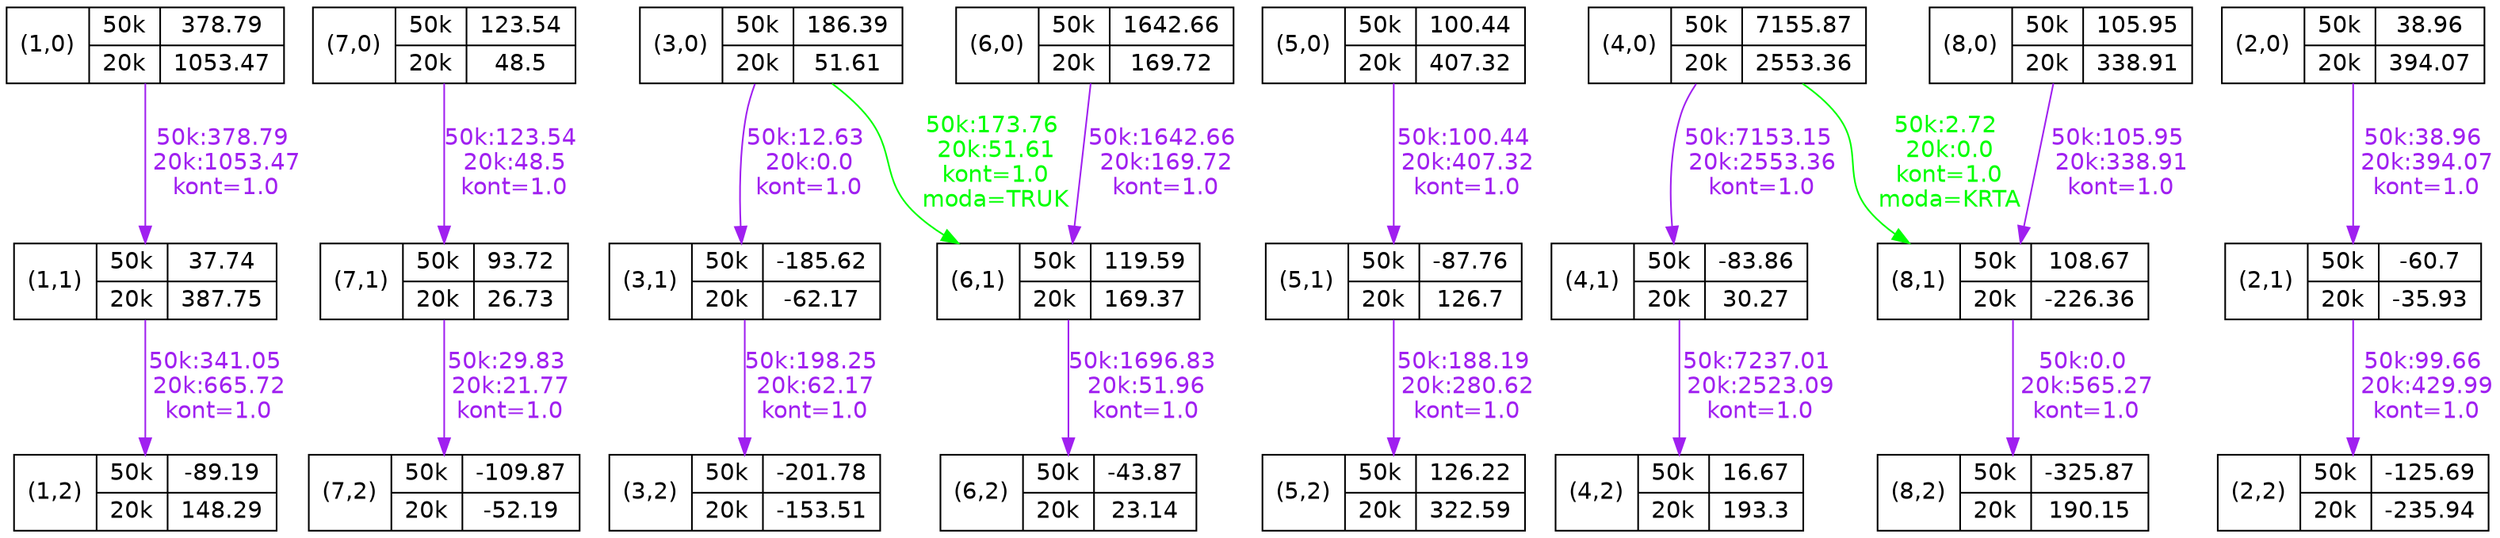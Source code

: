 digraph complete {
    node [shape=record];    "(1,2)" [label="(1,2)
 | {50k|20k} |{{-89.19} | {148.29}}"] [fontname="Helvetica"] [pos="1,2!"];
    "(7,0)" [label="(7,0)
| {50k|20k} |{{123.54} | {48.5}}"] [fontname="Helvetica"] [pos="7,0!"];
    "(3,0)" [label="(3,0)
| {50k|20k} |{{186.39} | {51.61}}"] [fontname="Helvetica"] [pos="3,0!"];
    "(3,2)" [label="(3,2)
 | {50k|20k} |{{-201.78} | {-153.51}}"] [fontname="Helvetica"] [pos="3,2!"];
    "(7,1)" [label="(7,1)
 | {50k|20k} |{{93.72} | {26.73}}"] [fontname="Helvetica"] [pos="7,1!"];
    "(6,0)" [label="(6,0)
| {50k|20k} |{{1642.66} | {169.72}}"] [fontname="Helvetica"] [pos="6,0!"];
    "(1,0)" [label="(1,0)
| {50k|20k} |{{378.79} | {1053.47}}"] [fontname="Helvetica"] [pos="1,0!"];
    "(5,0)" [label="(5,0)
| {50k|20k} |{{100.44} | {407.32}}"] [fontname="Helvetica"] [pos="5,0!"];
    "(5,1)" [label="(5,1)
 | {50k|20k} |{{-87.76} | {126.7}}"] [fontname="Helvetica"] [pos="5,1!"];
    "(4,1)" [label="(4,1)
 | {50k|20k} |{{-83.86} | {30.27}}"] [fontname="Helvetica"] [pos="4,1!"];
    "(2,2)" [label="(2,2)
 | {50k|20k} |{{-125.69} | {-235.94}}"] [fontname="Helvetica"] [pos="2,2!"];
    "(3,1)" [label="(3,1)
 | {50k|20k} |{{-185.62} | {-62.17}}"] [fontname="Helvetica"] [pos="3,1!"];
    "(8,2)" [label="(8,2)
 | {50k|20k} |{{-325.87} | {190.15}}"] [fontname="Helvetica"] [pos="8,2!"];
    "(7,2)" [label="(7,2)
 | {50k|20k} |{{-109.87} | {-52.19}}"] [fontname="Helvetica"] [pos="7,2!"];
    "(8,0)" [label="(8,0)
| {50k|20k} |{{105.95} | {338.91}}"] [fontname="Helvetica"] [pos="8,0!"];
    "(4,0)" [label="(4,0)
| {50k|20k} |{{7155.87} | {2553.36}}"] [fontname="Helvetica"] [pos="4,0!"];
    "(6,2)" [label="(6,2)
 | {50k|20k} |{{-43.87} | {23.14}}"] [fontname="Helvetica"] [pos="6,2!"];
    "(6,1)" [label="(6,1)
 | {50k|20k} |{{119.59} | {169.37}}"] [fontname="Helvetica"] [pos="6,1!"];
    "(1,1)" [label="(1,1)
 | {50k|20k} |{{37.74} | {387.75}}"] [fontname="Helvetica"] [pos="1,1!"];
    "(4,2)" [label="(4,2)
 | {50k|20k} |{{16.67} | {193.3}}"] [fontname="Helvetica"] [pos="4,2!"];
    "(2,1)" [label="(2,1)
 | {50k|20k} |{{-60.7} | {-35.93}}"] [fontname="Helvetica"] [pos="2,1!"];
    "(5,2)" [label="(5,2)
 | {50k|20k} |{{126.22} | {322.59}}"] [fontname="Helvetica"] [pos="5,2!"];
    "(2,0)" [label="(2,0)
| {50k|20k} |{{38.96} | {394.07}}"] [fontname="Helvetica"] [pos="2,0!"];
    "(8,1)" [label="(8,1)
 | {50k|20k} |{{108.67} | {-226.36}}"] [fontname="Helvetica"] [pos="8,1!"];
    "(7,0)" -> "(7,1)" [label="50k:123.54
 20k:48.5
 kont=1.0"] [fontcolor=purple] [color=purple] [fontname="Helvetica"] [nojust=true];
    "(3,0)" -> "(6,1)" [label="50k:173.76
 20k:51.61
 kont=1.0
 moda=TRUK"] [fontcolor=green] [color=green] [fontname="Helvetica"] [nojust=true];
    "(3,0)" -> "(3,1)" [label="50k:12.63
 20k:0.0
 kont=1.0"] [fontcolor=purple] [color=purple] [fontname="Helvetica"] [nojust=true];
    "(7,1)" -> "(7,2)" [label="50k:29.83
 20k:21.77
 kont=1.0"] [fontcolor=purple] [color=purple] [fontname="Helvetica"] [nojust=true];
    "(6,0)" -> "(6,1)" [label="50k:1642.66
 20k:169.72
 kont=1.0"] [fontcolor=purple] [color=purple] [fontname="Helvetica"] [nojust=true];
    "(1,0)" -> "(1,1)" [label="50k:378.79
 20k:1053.47
 kont=1.0"] [fontcolor=purple] [color=purple] [fontname="Helvetica"] [nojust=true];
    "(5,0)" -> "(5,1)" [label="50k:100.44
 20k:407.32
 kont=1.0"] [fontcolor=purple] [color=purple] [fontname="Helvetica"] [nojust=true];
    "(5,1)" -> "(5,2)" [label="50k:188.19
 20k:280.62
 kont=1.0"] [fontcolor=purple] [color=purple] [fontname="Helvetica"] [nojust=true];
    "(4,1)" -> "(4,2)" [label="50k:7237.01
 20k:2523.09
 kont=1.0"] [fontcolor=purple] [color=purple] [fontname="Helvetica"] [nojust=true];
    "(3,1)" -> "(3,2)" [label="50k:198.25
 20k:62.17
 kont=1.0"] [fontcolor=purple] [color=purple] [fontname="Helvetica"] [nojust=true];
    "(8,0)" -> "(8,1)" [label="50k:105.95
 20k:338.91
 kont=1.0"] [fontcolor=purple] [color=purple] [fontname="Helvetica"] [nojust=true];
    "(4,0)" -> "(4,1)" [label="50k:7153.15
 20k:2553.36
 kont=1.0"] [fontcolor=purple] [color=purple] [fontname="Helvetica"] [nojust=true];
    "(4,0)" -> "(8,1)" [label="50k:2.72
 20k:0.0
 kont=1.0
 moda=KRTA"] [fontcolor=green] [color=green] [fontname="Helvetica"] [nojust=true];
    "(6,1)" -> "(6,2)" [label="50k:1696.83
 20k:51.96
 kont=1.0"] [fontcolor=purple] [color=purple] [fontname="Helvetica"] [nojust=true];
    "(1,1)" -> "(1,2)" [label="50k:341.05
 20k:665.72
 kont=1.0"] [fontcolor=purple] [color=purple] [fontname="Helvetica"] [nojust=true];
    "(2,1)" -> "(2,2)" [label="50k:99.66
 20k:429.99
 kont=1.0"] [fontcolor=purple] [color=purple] [fontname="Helvetica"] [nojust=true];
    "(2,0)" -> "(2,1)" [label="50k:38.96
 20k:394.07
 kont=1.0"] [fontcolor=purple] [color=purple] [fontname="Helvetica"] [nojust=true];
    "(8,1)" -> "(8,2)" [label="50k:0.0
 20k:565.27
 kont=1.0"] [fontcolor=purple] [color=purple] [fontname="Helvetica"] [nojust=true];
}
